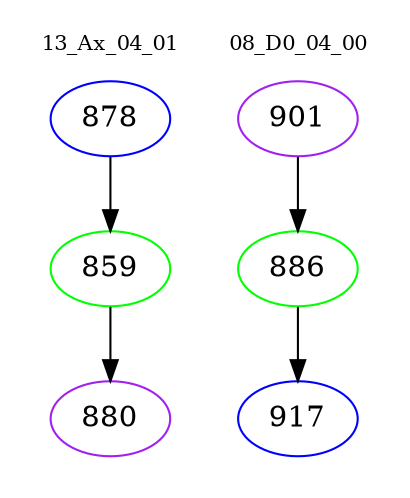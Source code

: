 digraph{
subgraph cluster_0 {
color = white
label = "13_Ax_04_01";
fontsize=10;
T0_878 [label="878", color="blue"]
T0_878 -> T0_859 [color="black"]
T0_859 [label="859", color="green"]
T0_859 -> T0_880 [color="black"]
T0_880 [label="880", color="purple"]
}
subgraph cluster_1 {
color = white
label = "08_D0_04_00";
fontsize=10;
T1_901 [label="901", color="purple"]
T1_901 -> T1_886 [color="black"]
T1_886 [label="886", color="green"]
T1_886 -> T1_917 [color="black"]
T1_917 [label="917", color="blue"]
}
}
